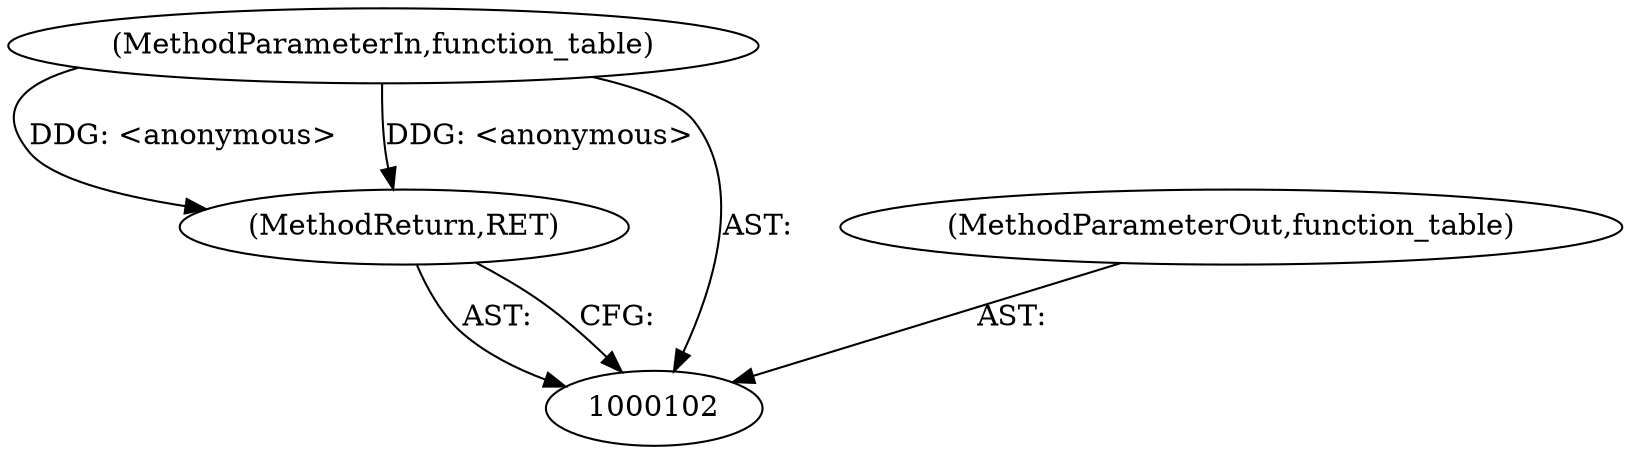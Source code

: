 digraph "0_php-src_7245bff300d3fa8bacbef7897ff080a6f1c23eba?w=1_46" {
"1000105" [label="(MethodReturn,RET)"];
"1000103" [label="(MethodParameterIn,function_table)"];
"1000115" [label="(MethodParameterOut,function_table)"];
"1000105" -> "1000102"  [label="AST: "];
"1000105" -> "1000102"  [label="CFG: "];
"1000103" -> "1000105"  [label="DDG: <anonymous>"];
"1000103" -> "1000102"  [label="AST: "];
"1000103" -> "1000105"  [label="DDG: <anonymous>"];
"1000115" -> "1000102"  [label="AST: "];
}
